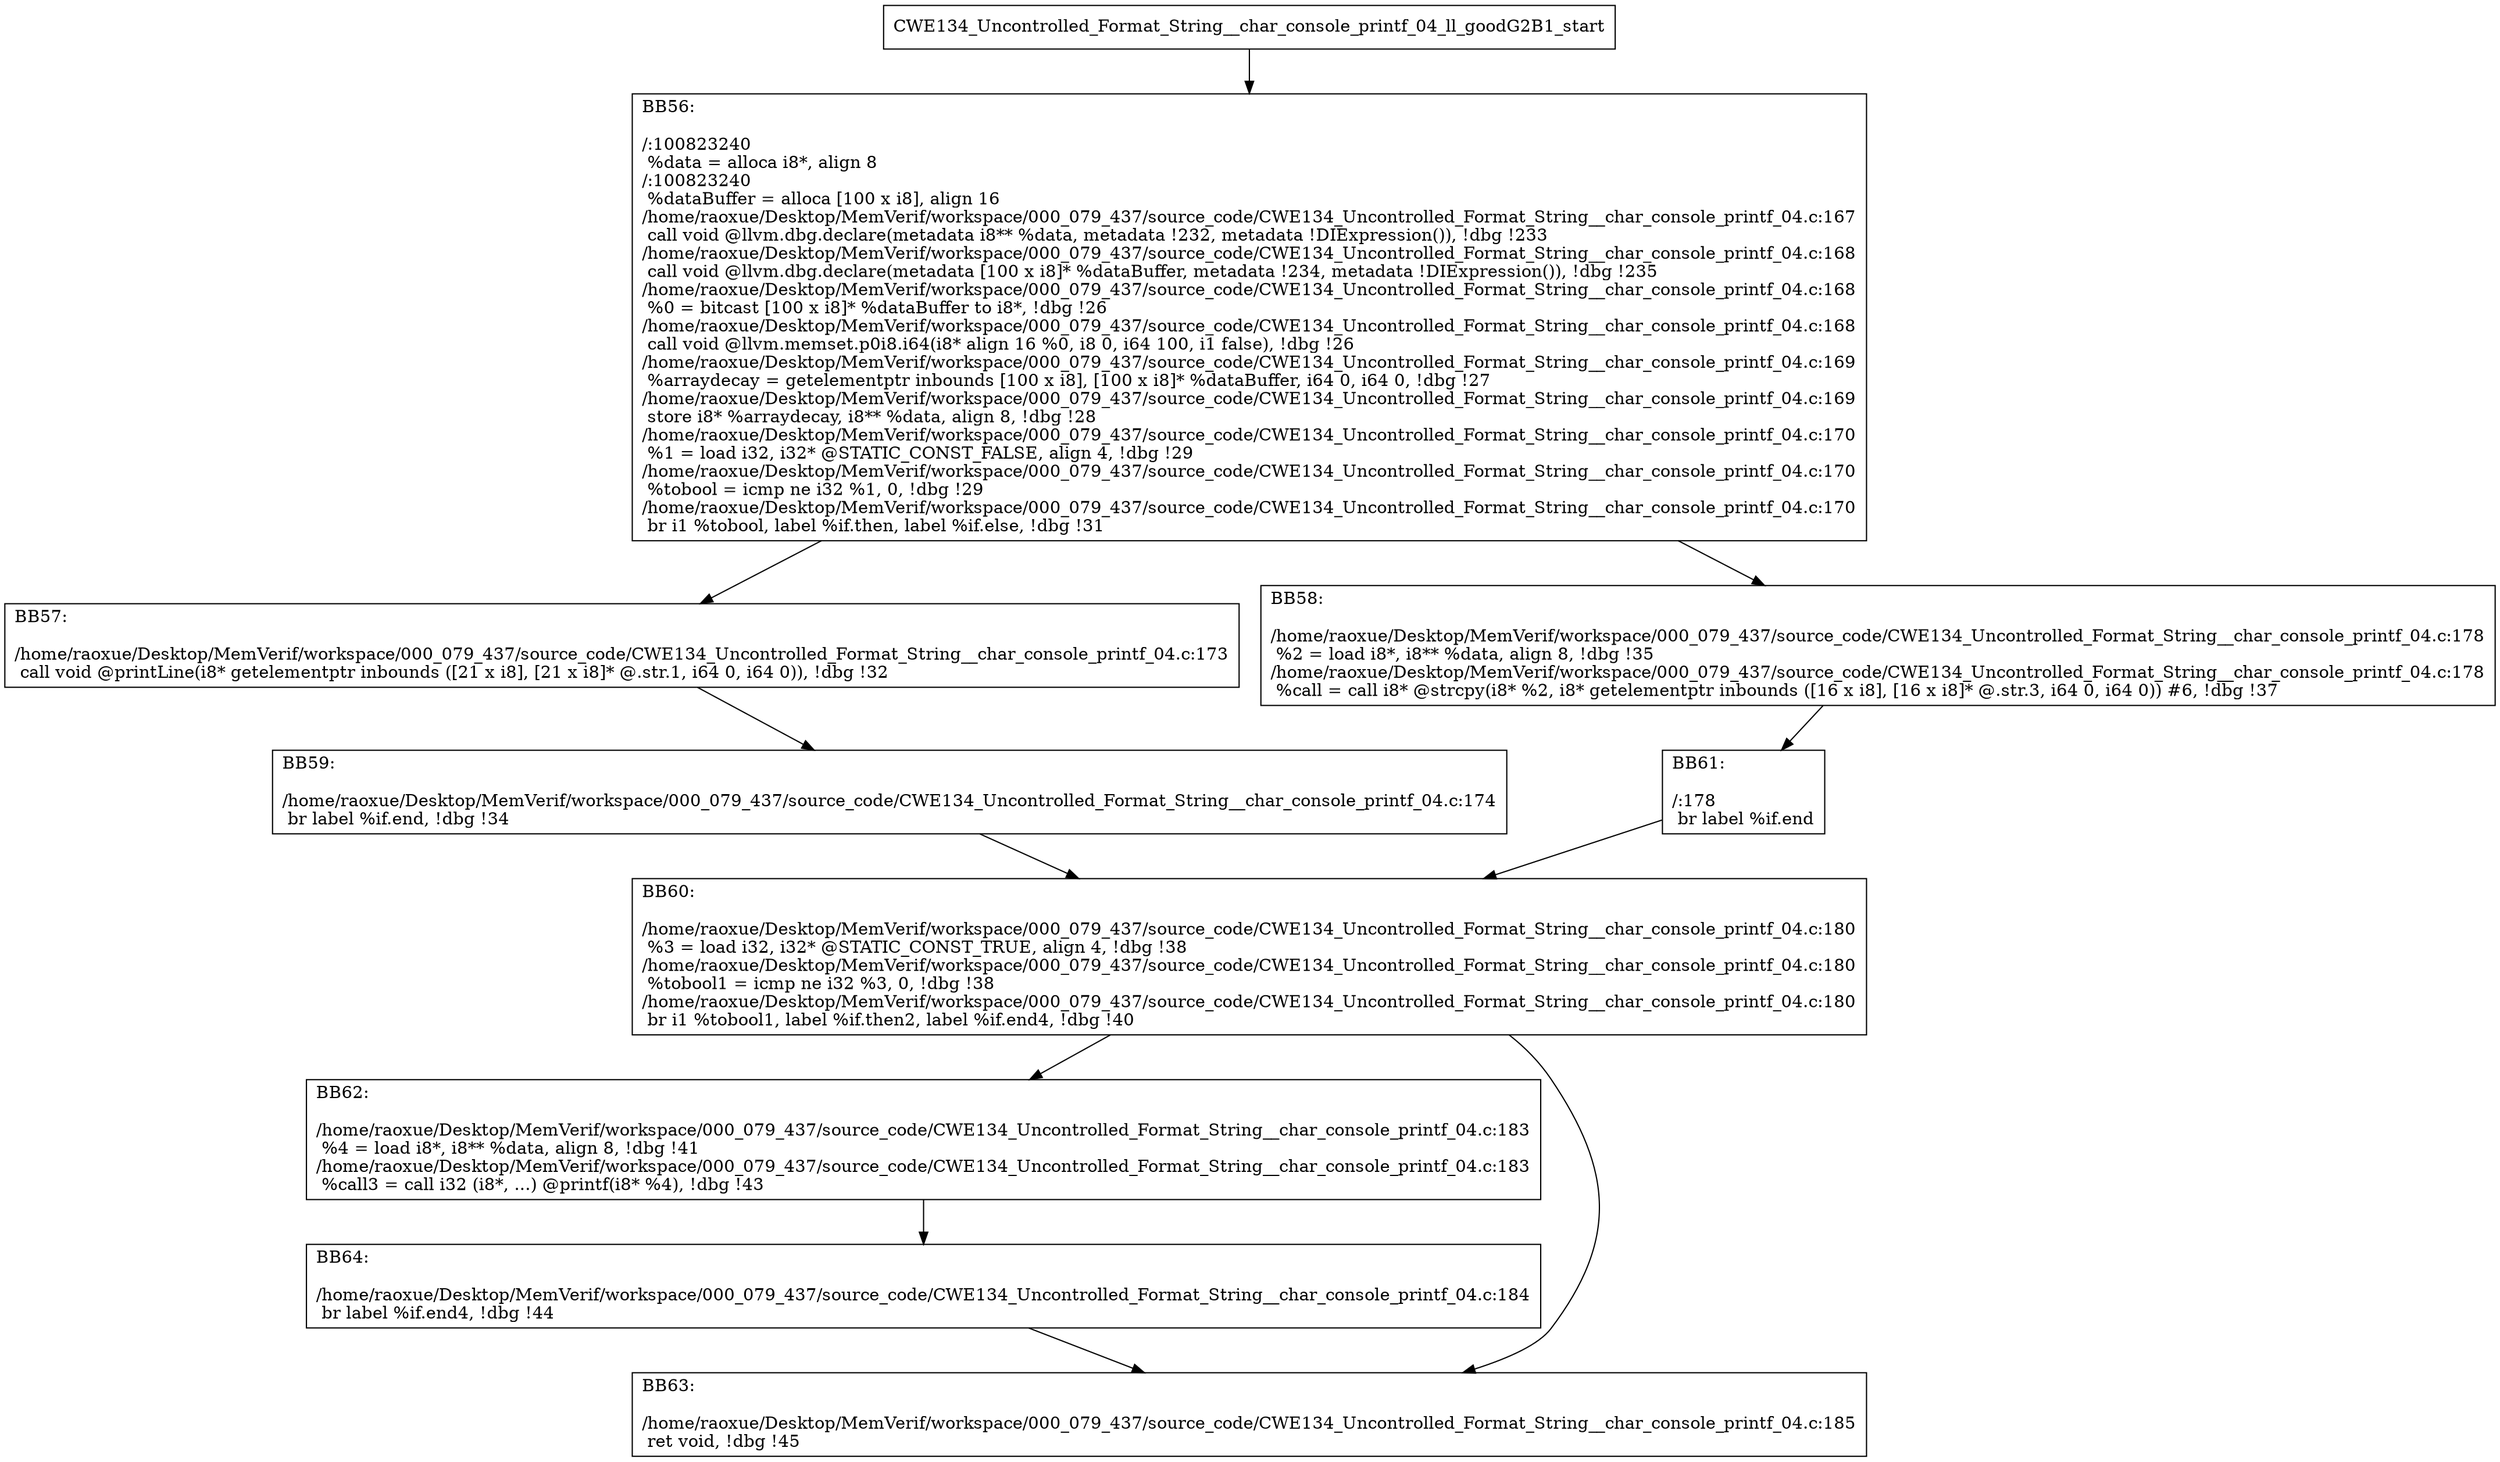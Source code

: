 digraph "CFG for'CWE134_Uncontrolled_Format_String__char_console_printf_04_ll_goodG2B1' function" {
	BBCWE134_Uncontrolled_Format_String__char_console_printf_04_ll_goodG2B1_start[shape=record,label="{CWE134_Uncontrolled_Format_String__char_console_printf_04_ll_goodG2B1_start}"];
	BBCWE134_Uncontrolled_Format_String__char_console_printf_04_ll_goodG2B1_start-> CWE134_Uncontrolled_Format_String__char_console_printf_04_ll_goodG2B1BB56;
	CWE134_Uncontrolled_Format_String__char_console_printf_04_ll_goodG2B1BB56 [shape=record, label="{BB56:\l\l/:100823240\l
  %data = alloca i8*, align 8\l
/:100823240\l
  %dataBuffer = alloca [100 x i8], align 16\l
/home/raoxue/Desktop/MemVerif/workspace/000_079_437/source_code/CWE134_Uncontrolled_Format_String__char_console_printf_04.c:167\l
  call void @llvm.dbg.declare(metadata i8** %data, metadata !232, metadata !DIExpression()), !dbg !233\l
/home/raoxue/Desktop/MemVerif/workspace/000_079_437/source_code/CWE134_Uncontrolled_Format_String__char_console_printf_04.c:168\l
  call void @llvm.dbg.declare(metadata [100 x i8]* %dataBuffer, metadata !234, metadata !DIExpression()), !dbg !235\l
/home/raoxue/Desktop/MemVerif/workspace/000_079_437/source_code/CWE134_Uncontrolled_Format_String__char_console_printf_04.c:168\l
  %0 = bitcast [100 x i8]* %dataBuffer to i8*, !dbg !26\l
/home/raoxue/Desktop/MemVerif/workspace/000_079_437/source_code/CWE134_Uncontrolled_Format_String__char_console_printf_04.c:168\l
  call void @llvm.memset.p0i8.i64(i8* align 16 %0, i8 0, i64 100, i1 false), !dbg !26\l
/home/raoxue/Desktop/MemVerif/workspace/000_079_437/source_code/CWE134_Uncontrolled_Format_String__char_console_printf_04.c:169\l
  %arraydecay = getelementptr inbounds [100 x i8], [100 x i8]* %dataBuffer, i64 0, i64 0, !dbg !27\l
/home/raoxue/Desktop/MemVerif/workspace/000_079_437/source_code/CWE134_Uncontrolled_Format_String__char_console_printf_04.c:169\l
  store i8* %arraydecay, i8** %data, align 8, !dbg !28\l
/home/raoxue/Desktop/MemVerif/workspace/000_079_437/source_code/CWE134_Uncontrolled_Format_String__char_console_printf_04.c:170\l
  %1 = load i32, i32* @STATIC_CONST_FALSE, align 4, !dbg !29\l
/home/raoxue/Desktop/MemVerif/workspace/000_079_437/source_code/CWE134_Uncontrolled_Format_String__char_console_printf_04.c:170\l
  %tobool = icmp ne i32 %1, 0, !dbg !29\l
/home/raoxue/Desktop/MemVerif/workspace/000_079_437/source_code/CWE134_Uncontrolled_Format_String__char_console_printf_04.c:170\l
  br i1 %tobool, label %if.then, label %if.else, !dbg !31\l
}"];
	CWE134_Uncontrolled_Format_String__char_console_printf_04_ll_goodG2B1BB56-> CWE134_Uncontrolled_Format_String__char_console_printf_04_ll_goodG2B1BB57;
	CWE134_Uncontrolled_Format_String__char_console_printf_04_ll_goodG2B1BB56-> CWE134_Uncontrolled_Format_String__char_console_printf_04_ll_goodG2B1BB58;
	CWE134_Uncontrolled_Format_String__char_console_printf_04_ll_goodG2B1BB57 [shape=record, label="{BB57:\l\l/home/raoxue/Desktop/MemVerif/workspace/000_079_437/source_code/CWE134_Uncontrolled_Format_String__char_console_printf_04.c:173\l
  call void @printLine(i8* getelementptr inbounds ([21 x i8], [21 x i8]* @.str.1, i64 0, i64 0)), !dbg !32\l
}"];
	CWE134_Uncontrolled_Format_String__char_console_printf_04_ll_goodG2B1BB57-> CWE134_Uncontrolled_Format_String__char_console_printf_04_ll_goodG2B1BB59;
	CWE134_Uncontrolled_Format_String__char_console_printf_04_ll_goodG2B1BB59 [shape=record, label="{BB59:\l\l/home/raoxue/Desktop/MemVerif/workspace/000_079_437/source_code/CWE134_Uncontrolled_Format_String__char_console_printf_04.c:174\l
  br label %if.end, !dbg !34\l
}"];
	CWE134_Uncontrolled_Format_String__char_console_printf_04_ll_goodG2B1BB59-> CWE134_Uncontrolled_Format_String__char_console_printf_04_ll_goodG2B1BB60;
	CWE134_Uncontrolled_Format_String__char_console_printf_04_ll_goodG2B1BB58 [shape=record, label="{BB58:\l\l/home/raoxue/Desktop/MemVerif/workspace/000_079_437/source_code/CWE134_Uncontrolled_Format_String__char_console_printf_04.c:178\l
  %2 = load i8*, i8** %data, align 8, !dbg !35\l
/home/raoxue/Desktop/MemVerif/workspace/000_079_437/source_code/CWE134_Uncontrolled_Format_String__char_console_printf_04.c:178\l
  %call = call i8* @strcpy(i8* %2, i8* getelementptr inbounds ([16 x i8], [16 x i8]* @.str.3, i64 0, i64 0)) #6, !dbg !37\l
}"];
	CWE134_Uncontrolled_Format_String__char_console_printf_04_ll_goodG2B1BB58-> CWE134_Uncontrolled_Format_String__char_console_printf_04_ll_goodG2B1BB61;
	CWE134_Uncontrolled_Format_String__char_console_printf_04_ll_goodG2B1BB61 [shape=record, label="{BB61:\l\l/:178\l
  br label %if.end\l
}"];
	CWE134_Uncontrolled_Format_String__char_console_printf_04_ll_goodG2B1BB61-> CWE134_Uncontrolled_Format_String__char_console_printf_04_ll_goodG2B1BB60;
	CWE134_Uncontrolled_Format_String__char_console_printf_04_ll_goodG2B1BB60 [shape=record, label="{BB60:\l\l/home/raoxue/Desktop/MemVerif/workspace/000_079_437/source_code/CWE134_Uncontrolled_Format_String__char_console_printf_04.c:180\l
  %3 = load i32, i32* @STATIC_CONST_TRUE, align 4, !dbg !38\l
/home/raoxue/Desktop/MemVerif/workspace/000_079_437/source_code/CWE134_Uncontrolled_Format_String__char_console_printf_04.c:180\l
  %tobool1 = icmp ne i32 %3, 0, !dbg !38\l
/home/raoxue/Desktop/MemVerif/workspace/000_079_437/source_code/CWE134_Uncontrolled_Format_String__char_console_printf_04.c:180\l
  br i1 %tobool1, label %if.then2, label %if.end4, !dbg !40\l
}"];
	CWE134_Uncontrolled_Format_String__char_console_printf_04_ll_goodG2B1BB60-> CWE134_Uncontrolled_Format_String__char_console_printf_04_ll_goodG2B1BB62;
	CWE134_Uncontrolled_Format_String__char_console_printf_04_ll_goodG2B1BB60-> CWE134_Uncontrolled_Format_String__char_console_printf_04_ll_goodG2B1BB63;
	CWE134_Uncontrolled_Format_String__char_console_printf_04_ll_goodG2B1BB62 [shape=record, label="{BB62:\l\l/home/raoxue/Desktop/MemVerif/workspace/000_079_437/source_code/CWE134_Uncontrolled_Format_String__char_console_printf_04.c:183\l
  %4 = load i8*, i8** %data, align 8, !dbg !41\l
/home/raoxue/Desktop/MemVerif/workspace/000_079_437/source_code/CWE134_Uncontrolled_Format_String__char_console_printf_04.c:183\l
  %call3 = call i32 (i8*, ...) @printf(i8* %4), !dbg !43\l
}"];
	CWE134_Uncontrolled_Format_String__char_console_printf_04_ll_goodG2B1BB62-> CWE134_Uncontrolled_Format_String__char_console_printf_04_ll_goodG2B1BB64;
	CWE134_Uncontrolled_Format_String__char_console_printf_04_ll_goodG2B1BB64 [shape=record, label="{BB64:\l\l/home/raoxue/Desktop/MemVerif/workspace/000_079_437/source_code/CWE134_Uncontrolled_Format_String__char_console_printf_04.c:184\l
  br label %if.end4, !dbg !44\l
}"];
	CWE134_Uncontrolled_Format_String__char_console_printf_04_ll_goodG2B1BB64-> CWE134_Uncontrolled_Format_String__char_console_printf_04_ll_goodG2B1BB63;
	CWE134_Uncontrolled_Format_String__char_console_printf_04_ll_goodG2B1BB63 [shape=record, label="{BB63:\l\l/home/raoxue/Desktop/MemVerif/workspace/000_079_437/source_code/CWE134_Uncontrolled_Format_String__char_console_printf_04.c:185\l
  ret void, !dbg !45\l
}"];
}
